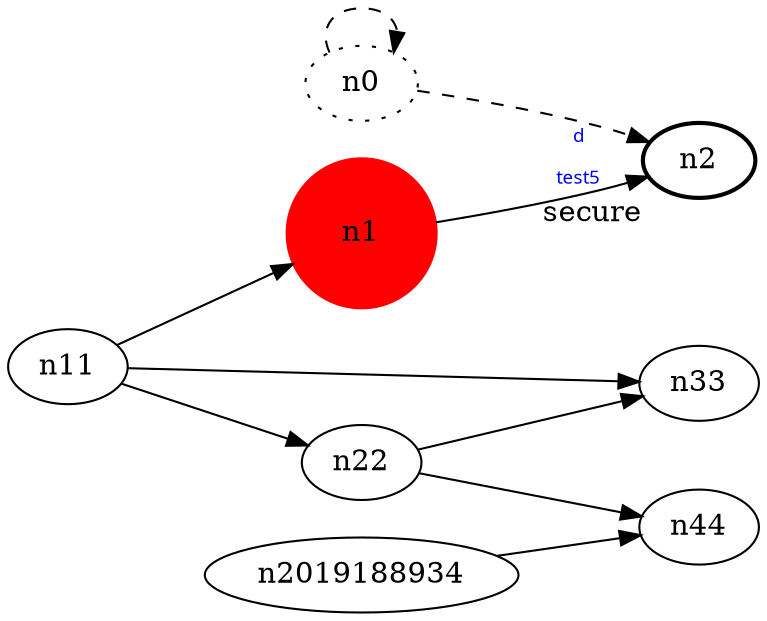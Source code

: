 digraph test5 {
	rankdir=LR;
	fontcolor=blue; /* c0; c1; c0 -- c1 */
	n0 [style=dotted, fillcolor="#123456"]; // c2; c3; c4294967297 -- c3
	n1 [height=1, width=1, color=red, style=filled];
	n2 [style=bold, xlabel="secure"];
	n0 -> n0 -> n2[style=dashed];
	n1 -> n2 [fontname="comic sans", label="d\n\l\G", fontcolor=blue, fontsize=9];
	n11 -> n22;
	n11 -> n33;
	n11 -> n1;
	n22 -> n33;
	n22 -> n44;
	n2019188934 -> n44;
}
